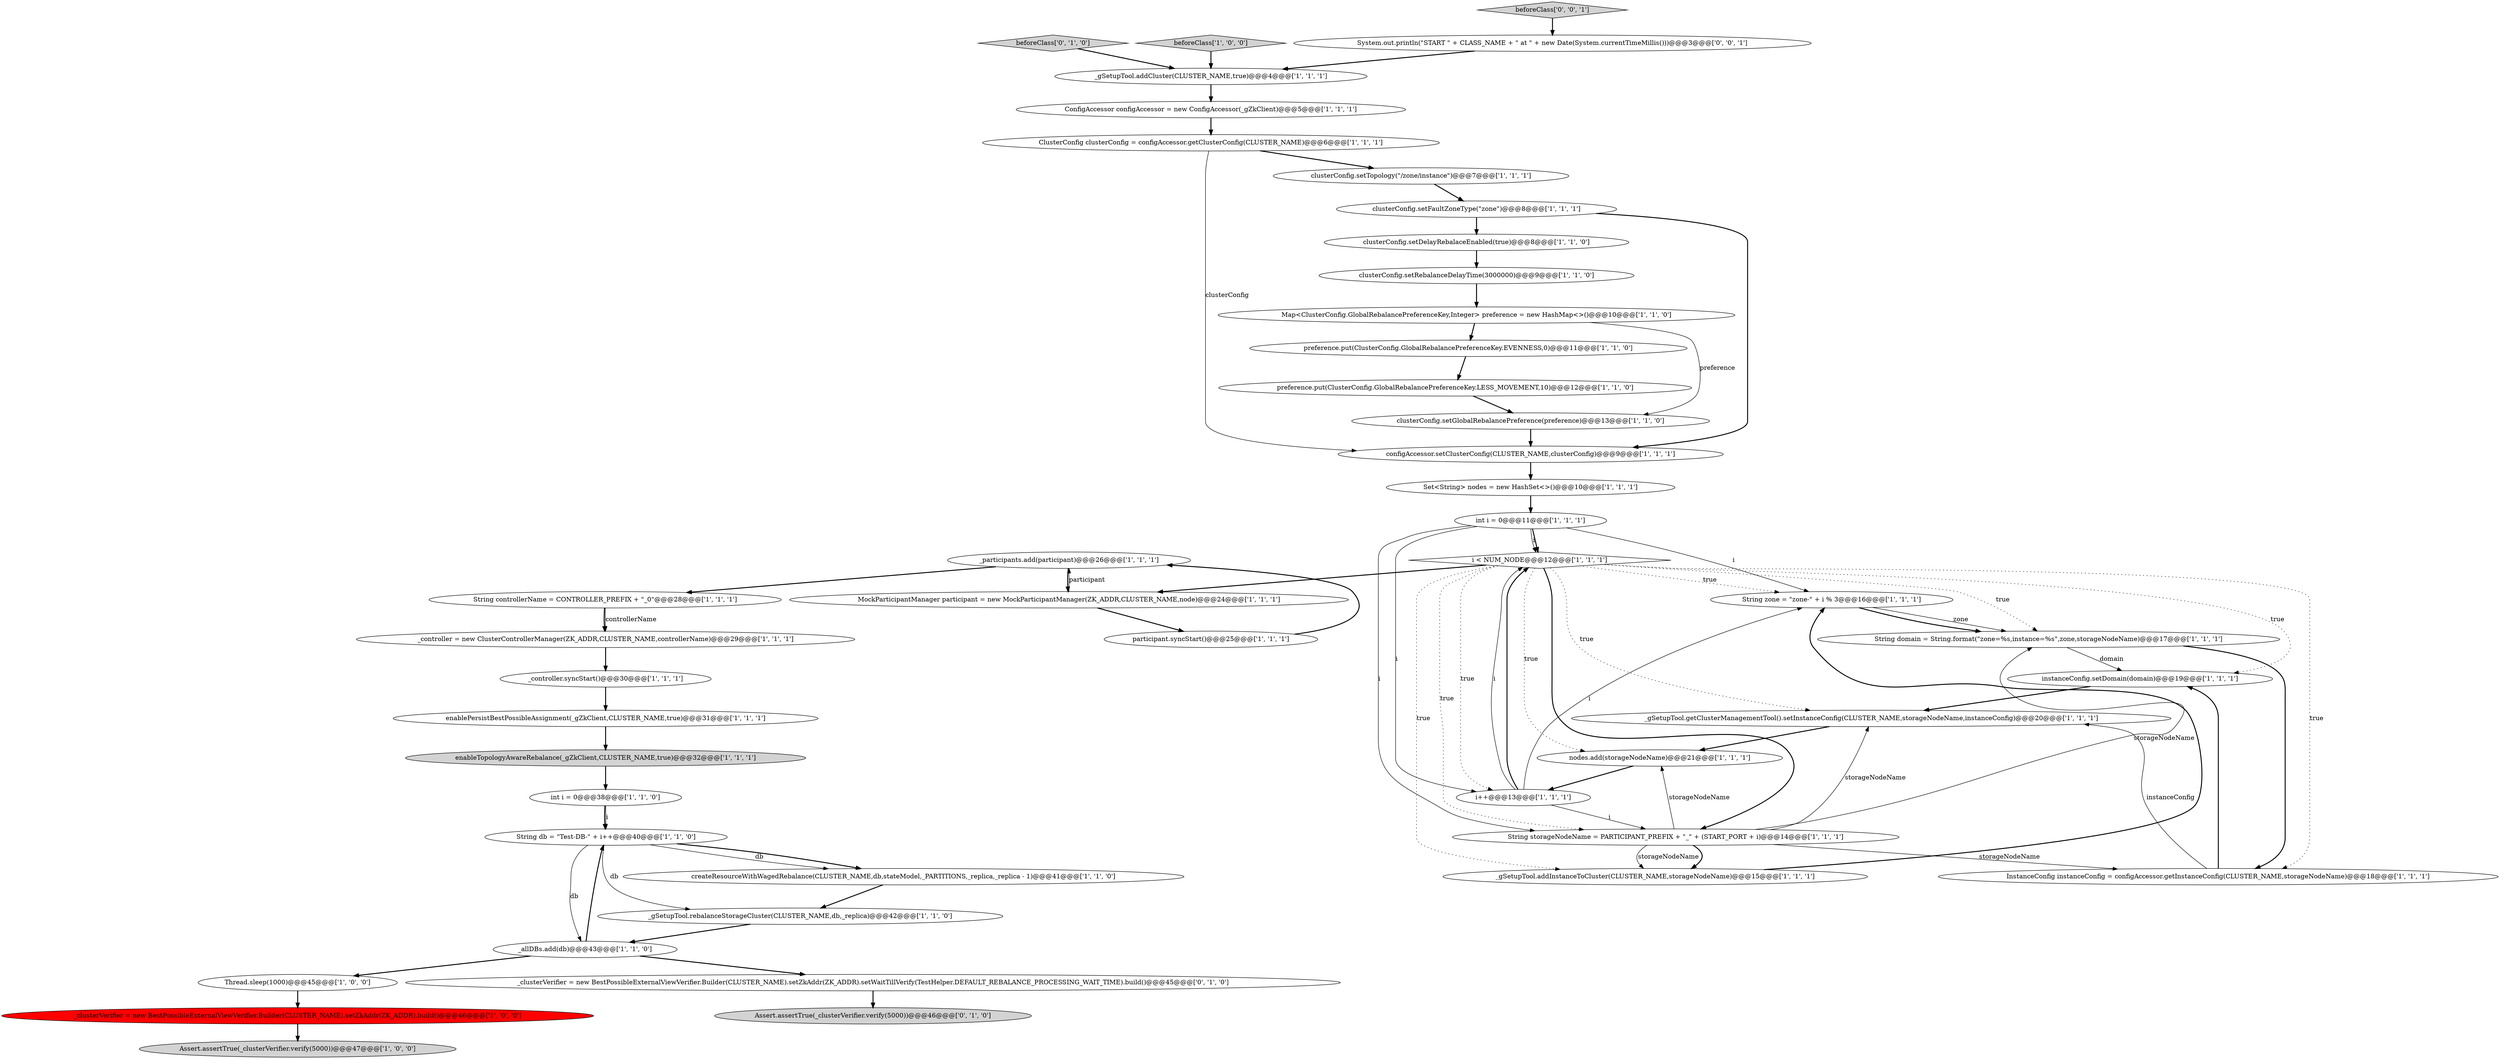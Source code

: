 digraph {
14 [style = filled, label = "String controllerName = CONTROLLER_PREFIX + \"_0\"@@@28@@@['1', '1', '1']", fillcolor = white, shape = ellipse image = "AAA0AAABBB1BBB"];
21 [style = filled, label = "Assert.assertTrue(_clusterVerifier.verify(5000))@@@47@@@['1', '0', '0']", fillcolor = lightgray, shape = ellipse image = "AAA0AAABBB1BBB"];
5 [style = filled, label = "ConfigAccessor configAccessor = new ConfigAccessor(_gZkClient)@@@5@@@['1', '1', '1']", fillcolor = white, shape = ellipse image = "AAA0AAABBB1BBB"];
9 [style = filled, label = "clusterConfig.setRebalanceDelayTime(3000000)@@@9@@@['1', '1', '0']", fillcolor = white, shape = ellipse image = "AAA0AAABBB1BBB"];
19 [style = filled, label = "String zone = \"zone-\" + i % 3@@@16@@@['1', '1', '1']", fillcolor = white, shape = ellipse image = "AAA0AAABBB1BBB"];
23 [style = filled, label = "_clusterVerifier = new BestPossibleExternalViewVerifier.Builder(CLUSTER_NAME).setZkAddr(ZK_ADDR).build()@@@46@@@['1', '0', '0']", fillcolor = red, shape = ellipse image = "AAA1AAABBB1BBB"];
44 [style = filled, label = "beforeClass['0', '0', '1']", fillcolor = lightgray, shape = diamond image = "AAA0AAABBB3BBB"];
39 [style = filled, label = "preference.put(ClusterConfig.GlobalRebalancePreferenceKey.LESS_MOVEMENT,10)@@@12@@@['1', '1', '0']", fillcolor = white, shape = ellipse image = "AAA0AAABBB1BBB"];
42 [style = filled, label = "beforeClass['0', '1', '0']", fillcolor = lightgray, shape = diamond image = "AAA0AAABBB2BBB"];
28 [style = filled, label = "_gSetupTool.addInstanceToCluster(CLUSTER_NAME,storageNodeName)@@@15@@@['1', '1', '1']", fillcolor = white, shape = ellipse image = "AAA0AAABBB1BBB"];
29 [style = filled, label = "Set<String> nodes = new HashSet<>()@@@10@@@['1', '1', '1']", fillcolor = white, shape = ellipse image = "AAA0AAABBB1BBB"];
13 [style = filled, label = "_gSetupTool.getClusterManagementTool().setInstanceConfig(CLUSTER_NAME,storageNodeName,instanceConfig)@@@20@@@['1', '1', '1']", fillcolor = white, shape = ellipse image = "AAA0AAABBB1BBB"];
10 [style = filled, label = "String storageNodeName = PARTICIPANT_PREFIX + \"_\" + (START_PORT + i)@@@14@@@['1', '1', '1']", fillcolor = white, shape = ellipse image = "AAA0AAABBB1BBB"];
15 [style = filled, label = "Thread.sleep(1000)@@@45@@@['1', '0', '0']", fillcolor = white, shape = ellipse image = "AAA0AAABBB1BBB"];
33 [style = filled, label = "nodes.add(storageNodeName)@@@21@@@['1', '1', '1']", fillcolor = white, shape = ellipse image = "AAA0AAABBB1BBB"];
11 [style = filled, label = "String db = \"Test-DB-\" + i++@@@40@@@['1', '1', '0']", fillcolor = white, shape = ellipse image = "AAA0AAABBB1BBB"];
12 [style = filled, label = "_gSetupTool.addCluster(CLUSTER_NAME,true)@@@4@@@['1', '1', '1']", fillcolor = white, shape = ellipse image = "AAA0AAABBB1BBB"];
31 [style = filled, label = "clusterConfig.setGlobalRebalancePreference(preference)@@@13@@@['1', '1', '0']", fillcolor = white, shape = ellipse image = "AAA0AAABBB1BBB"];
38 [style = filled, label = "_gSetupTool.rebalanceStorageCluster(CLUSTER_NAME,db,_replica)@@@42@@@['1', '1', '0']", fillcolor = white, shape = ellipse image = "AAA0AAABBB1BBB"];
36 [style = filled, label = "clusterConfig.setDelayRebalaceEnabled(true)@@@8@@@['1', '1', '0']", fillcolor = white, shape = ellipse image = "AAA0AAABBB1BBB"];
26 [style = filled, label = "_controller = new ClusterControllerManager(ZK_ADDR,CLUSTER_NAME,controllerName)@@@29@@@['1', '1', '1']", fillcolor = white, shape = ellipse image = "AAA0AAABBB1BBB"];
25 [style = filled, label = "i < NUM_NODE@@@12@@@['1', '1', '1']", fillcolor = white, shape = diamond image = "AAA0AAABBB1BBB"];
6 [style = filled, label = "clusterConfig.setFaultZoneType(\"zone\")@@@8@@@['1', '1', '1']", fillcolor = white, shape = ellipse image = "AAA0AAABBB1BBB"];
18 [style = filled, label = "configAccessor.setClusterConfig(CLUSTER_NAME,clusterConfig)@@@9@@@['1', '1', '1']", fillcolor = white, shape = ellipse image = "AAA0AAABBB1BBB"];
24 [style = filled, label = "beforeClass['1', '0', '0']", fillcolor = lightgray, shape = diamond image = "AAA0AAABBB1BBB"];
2 [style = filled, label = "instanceConfig.setDomain(domain)@@@19@@@['1', '1', '1']", fillcolor = white, shape = ellipse image = "AAA0AAABBB1BBB"];
22 [style = filled, label = "createResourceWithWagedRebalance(CLUSTER_NAME,db,stateModel,_PARTITIONS,_replica,_replica - 1)@@@41@@@['1', '1', '0']", fillcolor = white, shape = ellipse image = "AAA0AAABBB1BBB"];
0 [style = filled, label = "int i = 0@@@38@@@['1', '1', '0']", fillcolor = white, shape = ellipse image = "AAA0AAABBB1BBB"];
27 [style = filled, label = "preference.put(ClusterConfig.GlobalRebalancePreferenceKey.EVENNESS,0)@@@11@@@['1', '1', '0']", fillcolor = white, shape = ellipse image = "AAA0AAABBB1BBB"];
34 [style = filled, label = "_controller.syncStart()@@@30@@@['1', '1', '1']", fillcolor = white, shape = ellipse image = "AAA0AAABBB1BBB"];
20 [style = filled, label = "MockParticipantManager participant = new MockParticipantManager(ZK_ADDR,CLUSTER_NAME,node)@@@24@@@['1', '1', '1']", fillcolor = white, shape = ellipse image = "AAA0AAABBB1BBB"];
37 [style = filled, label = "String domain = String.format(\"zone=%s,instance=%s\",zone,storageNodeName)@@@17@@@['1', '1', '1']", fillcolor = white, shape = ellipse image = "AAA0AAABBB1BBB"];
35 [style = filled, label = "Map<ClusterConfig.GlobalRebalancePreferenceKey,Integer> preference = new HashMap<>()@@@10@@@['1', '1', '0']", fillcolor = white, shape = ellipse image = "AAA0AAABBB1BBB"];
16 [style = filled, label = "_participants.add(participant)@@@26@@@['1', '1', '1']", fillcolor = white, shape = ellipse image = "AAA0AAABBB1BBB"];
3 [style = filled, label = "participant.syncStart()@@@25@@@['1', '1', '1']", fillcolor = white, shape = ellipse image = "AAA0AAABBB1BBB"];
7 [style = filled, label = "enablePersistBestPossibleAssignment(_gZkClient,CLUSTER_NAME,true)@@@31@@@['1', '1', '1']", fillcolor = white, shape = ellipse image = "AAA0AAABBB1BBB"];
1 [style = filled, label = "ClusterConfig clusterConfig = configAccessor.getClusterConfig(CLUSTER_NAME)@@@6@@@['1', '1', '1']", fillcolor = white, shape = ellipse image = "AAA0AAABBB1BBB"];
45 [style = filled, label = "System.out.println(\"START \" + CLASS_NAME + \" at \" + new Date(System.currentTimeMillis()))@@@3@@@['0', '0', '1']", fillcolor = white, shape = ellipse image = "AAA0AAABBB3BBB"];
8 [style = filled, label = "enableTopologyAwareRebalance(_gZkClient,CLUSTER_NAME,true)@@@32@@@['1', '1', '1']", fillcolor = lightgray, shape = ellipse image = "AAA0AAABBB1BBB"];
40 [style = filled, label = "InstanceConfig instanceConfig = configAccessor.getInstanceConfig(CLUSTER_NAME,storageNodeName)@@@18@@@['1', '1', '1']", fillcolor = white, shape = ellipse image = "AAA0AAABBB1BBB"];
17 [style = filled, label = "_allDBs.add(db)@@@43@@@['1', '1', '0']", fillcolor = white, shape = ellipse image = "AAA0AAABBB1BBB"];
41 [style = filled, label = "_clusterVerifier = new BestPossibleExternalViewVerifier.Builder(CLUSTER_NAME).setZkAddr(ZK_ADDR).setWaitTillVerify(TestHelper.DEFAULT_REBALANCE_PROCESSING_WAIT_TIME).build()@@@45@@@['0', '1', '0']", fillcolor = white, shape = ellipse image = "AAA0AAABBB2BBB"];
30 [style = filled, label = "int i = 0@@@11@@@['1', '1', '1']", fillcolor = white, shape = ellipse image = "AAA0AAABBB1BBB"];
43 [style = filled, label = "Assert.assertTrue(_clusterVerifier.verify(5000))@@@46@@@['0', '1', '0']", fillcolor = lightgray, shape = ellipse image = "AAA0AAABBB2BBB"];
32 [style = filled, label = "i++@@@13@@@['1', '1', '1']", fillcolor = white, shape = ellipse image = "AAA0AAABBB1BBB"];
4 [style = filled, label = "clusterConfig.setTopology(\"/zone/instance\")@@@7@@@['1', '1', '1']", fillcolor = white, shape = ellipse image = "AAA0AAABBB1BBB"];
19->37 [style = solid, label="zone"];
25->37 [style = dotted, label="true"];
40->2 [style = bold, label=""];
25->33 [style = dotted, label="true"];
15->23 [style = bold, label=""];
1->4 [style = bold, label=""];
35->27 [style = bold, label=""];
24->12 [style = bold, label=""];
11->38 [style = solid, label="db"];
25->32 [style = dotted, label="true"];
10->28 [style = bold, label=""];
36->9 [style = bold, label=""];
12->5 [style = bold, label=""];
29->30 [style = bold, label=""];
4->6 [style = bold, label=""];
11->22 [style = solid, label="db"];
6->18 [style = bold, label=""];
10->33 [style = solid, label="storageNodeName"];
17->41 [style = bold, label=""];
26->34 [style = bold, label=""];
34->7 [style = bold, label=""];
0->11 [style = bold, label=""];
30->25 [style = bold, label=""];
31->18 [style = bold, label=""];
1->18 [style = solid, label="clusterConfig"];
10->40 [style = solid, label="storageNodeName"];
11->17 [style = solid, label="db"];
20->3 [style = bold, label=""];
14->26 [style = solid, label="controllerName"];
42->12 [style = bold, label=""];
25->28 [style = dotted, label="true"];
3->16 [style = bold, label=""];
25->13 [style = dotted, label="true"];
7->8 [style = bold, label=""];
32->10 [style = solid, label="i"];
6->36 [style = bold, label=""];
9->35 [style = bold, label=""];
19->37 [style = bold, label=""];
45->12 [style = bold, label=""];
2->13 [style = bold, label=""];
30->25 [style = solid, label="i"];
8->0 [style = bold, label=""];
14->26 [style = bold, label=""];
5->1 [style = bold, label=""];
22->38 [style = bold, label=""];
27->39 [style = bold, label=""];
18->29 [style = bold, label=""];
25->20 [style = bold, label=""];
32->19 [style = solid, label="i"];
37->2 [style = solid, label="domain"];
25->40 [style = dotted, label="true"];
23->21 [style = bold, label=""];
39->31 [style = bold, label=""];
30->32 [style = solid, label="i"];
10->37 [style = solid, label="storageNodeName"];
10->13 [style = solid, label="storageNodeName"];
0->11 [style = solid, label="i"];
32->25 [style = bold, label=""];
28->19 [style = bold, label=""];
17->15 [style = bold, label=""];
11->22 [style = bold, label=""];
20->16 [style = solid, label="participant"];
16->14 [style = bold, label=""];
33->32 [style = bold, label=""];
25->10 [style = bold, label=""];
32->25 [style = solid, label="i"];
40->13 [style = solid, label="instanceConfig"];
25->10 [style = dotted, label="true"];
10->28 [style = solid, label="storageNodeName"];
35->31 [style = solid, label="preference"];
13->33 [style = bold, label=""];
30->10 [style = solid, label="i"];
16->20 [style = bold, label=""];
38->17 [style = bold, label=""];
41->43 [style = bold, label=""];
44->45 [style = bold, label=""];
30->19 [style = solid, label="i"];
25->19 [style = dotted, label="true"];
25->2 [style = dotted, label="true"];
37->40 [style = bold, label=""];
17->11 [style = bold, label=""];
}
